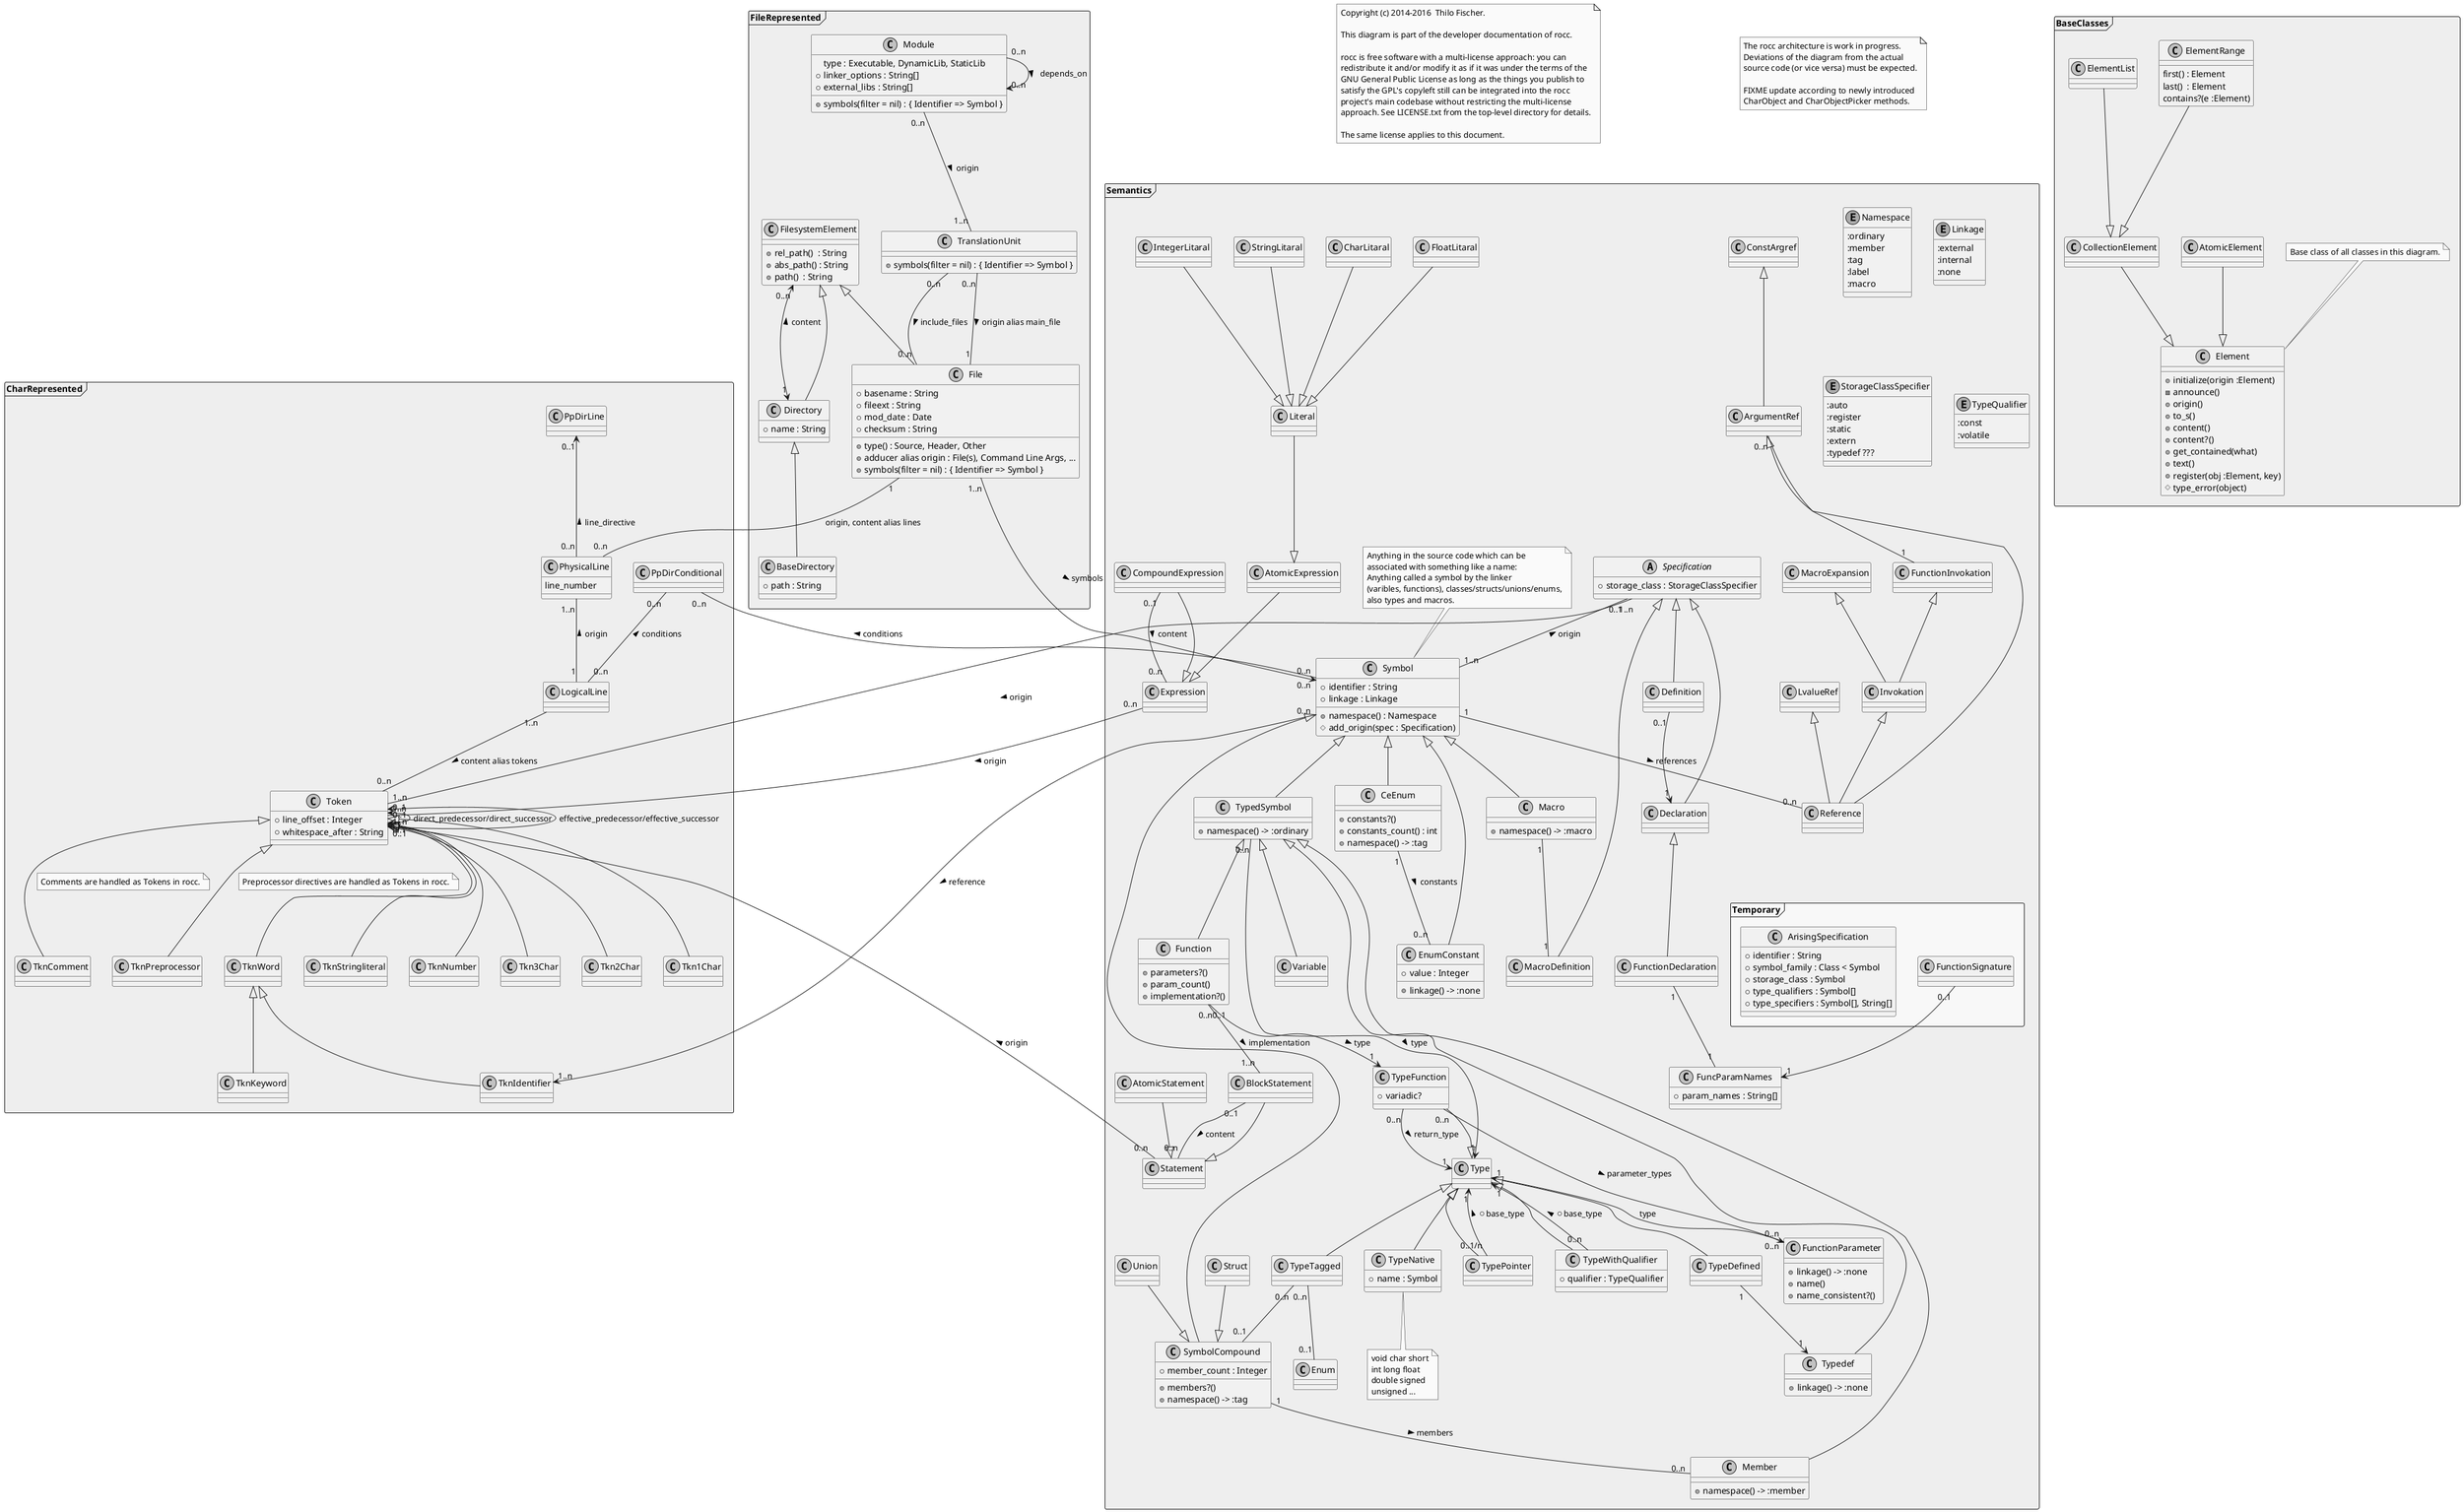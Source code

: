 @startuml

note as copyright_note
  Copyright (c) 2014-2016  Thilo Fischer.
  
  This diagram is part of the developer documentation of rocc.
 
  rocc is free software with a multi-license approach: you can
  redistribute it and/or modify it as if it was under the terms of the
  GNU General Public License as long as the things you publish to
  satisfy the GPL's copyleft still can be integrated into the rocc
  project's main codebase without restricting the multi-license
  approach. See LICENSE.txt from the top-level directory for details.
 
  The same license applies to this document.
end note

skinparam monochrome true

note as N1
  The rocc architecture is work in progress.
  Deviations of the diagram from the actual
  source code (or vice versa) must be expected.

  FIXME update according to newly introduced
  CharObject and CharObjectPicker methods.
end note

'      =============
package BaseClasses <<Frame>> #EEEEEE {
'      =============

class Element {
  + initialize(origin :Element)
  - announce()
  + origin()
  ' string representation of this element useful to identify it in debugging context
  + to_s()
  ' elements within this element's 'scope'
  + content()
  + content?()
  ' return all elements within this element's 'scope' that match the condition specified by 'what'
  + get_contained(what)
  ' source code representing this element
  + text()
  + register(obj :Element, key)
  # type_error(object)
}
note top: Base class of all classes in this diagram.

class AtomicElement {
  
}
AtomicElement --|>  Element

class CollectionElement {
  
}
CollectionElement --|>  Element

class ElementRange {
  first() : Element
  last()  : Element
  contains?(e :Element)
}
ElementRange --|> CollectionElement

class ElementList {
}
ElementList --|> CollectionElement

'       =============
' endpkg BaseClasses
'       =============
}

'      =================
package FileRepresented <<Frame>> #EEEEEE {
'      =================

class Module {
  type : Executable, DynamicLib, StaticLib
  + symbols(filter = nil) : { Identifier => Symbol }
  + linker_options : String[]
  + external_libs : String[]
}
Module "0..n" --> "0..n" Module : depends_on >

class TranslationUnit {
  + symbols(filter = nil) : { Identifier => Symbol }
}
Module "0..n" -- "1..n" TranslationUnit : origin >

class FilesystemElement {
  ' Relative path of this FilesystemElement wrt its base_directory
  + rel_path()  : String
  ' absolute path to this FilesystemElement
  + abs_path() : String
  ' path as specified by build setup and/or source code
  + path()  : String
}

class File {
  + type() : Source, Header, Other
  ' Filename without directory prefix and without filename extension
  + basename : String
  ' filename extension (excluding the introducing '.' character)
  + fileext : String
  ' Modification time stamp, will be used for quick file modification check
  + mod_date : Date
  ' Checksum on the file content, will be used for sound file modification check
  + checksum : String
  ' From where did the analysis lead rocc to this file? Can be multiple sources.
  + adducer alias origin : File(s), Command Line Args, ...
  + symbols(filter = nil) : { Identifier => Symbol }
}
FilesystemElement <|-- File
TranslationUnit   "0..n"  -- "1" File : origin alias main_file >
TranslationUnit "0..n" -- "0..n" File : include_files >

class Directory {
  + name : String
}
FilesystemElement <|-- Directory
FilesystemElement "0..n" <--> "1" Directory : content <

class BaseDirectory {
  + path : String
}
Directory <|-- BaseDirectory
'' A BaseDirectory's base_directory is the object itself.
'FilesystemElement "0..n" --> "1" BaseDirectory : base_directory

'       =================
' endpkg FileRepresented
'       =================
}

'      =================
package CharRepresented <<Frame>> #EEEEEE {
'      =================

class PhysicalLine {
  line_number
}
File "1" -- "0..n" PhysicalLine : origin, content alias lines
PpDirLine "0..1" <-- "0..n" PhysicalLine : line_directive <

class LogicalLine {
}
PhysicalLine "1..n"  -- "1" LogicalLine : origin <
PpDirConditional "0..n" -- "0..n" LogicalLine : conditions <

class Token {
  + line_offset : Integer
  ' to save alignments over multiple lines when refactoring code and changing the length of a token (planned nice-too-have feature ...)
  + whitespace_after : String
}
LogicalLine "1..n" -- "0..n" Token : content alias tokens >
' The directly previous/next Token, may be any Token in this file
' Multiplicity 0 only allowed at the very beginning/end of a file
Token "0..1" <--> "0..1" Token : direct_predecessor/direct_successor
' The previous/next Token that is not a comment or part of a preprocessor directive, might be a Token from another file
' Multiplicity 0 only allowed at the very beginning/end of a translation unit
Token "0..1" <--> "0..1" Token : effective_predecessor/effective_successor

Token  <|-- TknComment
note on link : Comments are handled as Tokens in rocc.

Token  <|-- TknPreprocessor
note on link : Preprocessor directives are handled as Tokens in rocc.

Token  <|-- TknWord
TknWord <|-- TknKeyword
TknWord <|-- TknIdentifier

Token <|-- TknStringliteral
Token <|-- TknNumber
Token <|-- Tkn3Char
Token <|-- Tkn2Char
Token <|-- Tkn1Char

'       =================
' endpkg CharRepresented
'       =================
}


'      =============
package Semantics <<Frame>> #EEEEEE {
'      =============

' The will be no Specification objects, each Specification is either a Declaration or a Definition
abstract class Specification {
  + storage_class : StorageClassSpecifier
}
Token "1..n" -- "0..1" Specification : origin <

class Declaration {
}
Specification <|-- Declaration

class FunctionDeclaration {
}
Declaration <|-- FunctionDeclaration

class Definition {
}
Specification <|-- Definition

Definition "0..1" --> "1" Declaration


class Symbol {
  + identifier : String
  + namespace() : Namespace
  + linkage : Linkage
  # add_origin(spec : Specification)
}
note top
  Anything in the source code which can be
  associated with something like a name:
  Anything called a symbol by the linker
  (varibles, functions), classes/structs/unions/enums,
  also types and macros.
end note
Symbol "0..n" <-- "1..n" File : symbols <
PpDirConditional "0..n" -- "0..n" Symbol : conditions <
' All specifications and all usages of a Symbol is a reference to it.
TknIdentifier "1..n" <-- "0..n" Symbol : reference <

Specification "1..n" -- "1..n" Symbol : origin <

enum Namespace {
  :ordinary
  :member
  :tag
  :label
  :macro
}

enum Linkage {
  :external
  :internal
  :none
}


class TypedSymbol {
  + namespace() -> :ordinary
}
Symbol <|-- TypedSymbol
Type "1" <-- "0..n" TypedSymbol : type <

Type <|-- TypeNative
class TypeNative {
  + name : Symbol
}
note bottom
void char short
int long float
double signed
unsigned ...
end note

'Type <|-- TypeCompound
'TypeCompound "0..n" -- "1" SymbolCompound
'Type <|-- TypeEnum
'TypeEnum "0..n" -- "1" Enum
Type <|-- TypeTagged
TypeTagged "0..n" -- "0..1" SymbolCompound
TypeTagged "0..n" -- "0..1" Enum

Type <|-- TypePointer
TypePointer "0..1/n" --> "1" Type : + base_type >

Type <|-- TypeDefined
TypeDefined "1" --> "1" Typedef

'Type <|-- TypeWithStorageClass
'TypeWithStorageClass "0..n" --> "1" Type : + base_type >
'class TypeWithStorageClass {
'  + storage_class : StorageClassSpecifier
'}
enum StorageClassSpecifier {
  :auto
  :register
  :static
  :extern
  :typedef ???
}

Type <|-- TypeWithQualifier
TypeWithQualifier "0..n" --> "1" Type : + base_type >
class TypeWithQualifier {
  + qualifier : TypeQualifier
}
enum TypeQualifier {
  :const
  :volatile
}

class TypeFunction {
  + variadic?
}
Type <|-- TypeFunction
TypeFunction "0..n" --> "1" Type : return_type >
TypeFunction "0..n" --> "0..n" FunctionParameter : parameter_types >

class FunctionParameter {
  + linkage() -> :none
  ' name used in implementation (if available), name used in specification (if unique), nil otherwise
  + name()
  ' same name used in all the function's specifications?
  + name_consistent?()
}
Type "1" <-- "0..n" FunctionParameter : type

TypedSymbol <|-- Typedef
class Typedef {
  + linkage() -> :none
}
TypedSymbol <|-- Variable

class Function {
  ' if param_count > 0
  + parameters?()
  + param_count()
  ' implementation found?
  + implementation?()
}
TypedSymbol <|-- Function
Function "0..1" -- "1..n" BlockStatement : implementation >
Function "0..n" --> "1" TypeFunction : type >

class FuncParamNames {
  + param_names : String[]
}
' Only if it is a function's specification.
FunctionDeclaration "1" -- "1" FuncParamNames

class SymbolCompound {
  + members?()
+ member_count : Integer
  + namespace() -> :tag
}
Symbol <|-- SymbolCompound
Struct --|> SymbolCompound
Union  --|> SymbolCompound

class Member {
  + namespace() -> :member
}
TypedSymbol <|-- Member
SymbolCompound "1" -- "0..n" Member : members >

' Naming the class Enum confuses plantuml => CeEnum
class CeEnum {
  + constants?()
  + constants_count() : int
  + namespace() -> :tag
}
Symbol <|-- CeEnum

class EnumConstant {
  + linkage() -> :none
  + value : Integer
}
Symbol <|-- EnumConstant
CeEnum "1" -- "0..n" EnumConstant : constants >

class Macro {
  + namespace() -> :macro
}
Symbol <|-- Macro

class MacroDefinition {
}
Specification <|-- MacroDefinition
Macro "1" -- "1" MacroDefinition

class Statement {
}
' A Token can be associated with more than one Statement due to PP conditionals. (XXX Necessary?)
Statement "0..n" -- "1..n" Token : origin >
AtomicStatement --|> Statement
BlockStatement  --|> Statement
' The BlockStatement being a Function's implementation is the only Statement not associated with a parent BlockStatement.
BlockStatement "0..1" -- "0..n" Statement : content >

class Expression {
}
' A Token can be associated with more than one Expression due to PP conditionals. (XXX Necessary?)
Expression "0..n" -- "1..n" Token : origin >
AtomicExpression --|> Expression
CompoundExpression --|> Expression
CompoundExpression "0..1" -- "0..n" Expression : content >

Literal --|> AtomicExpression
IntegerLitaral --|> Literal
FloatLitaral --|> Literal
CharLitaral --|> Literal
StringLitaral --|> Literal

class Reference {
}
Symbol "1" -- "0..n" Reference : references >

Invokation <|-- Reference
MacroExpansion <|-- Invokation
FunctionInvokation <|-- Invokation

LvalueRef <|-- Reference
ArgumentRef <|-- Reference
ConstArgref <|-- ArgumentRef

ArgumentRef "0..n" -- "1" FunctionInvokation


package Temporary <<Frame>> #F8F8F8 {

  class FunctionSignature {
  }
  FunctionSignature "0..1" --> "1" FuncParamNames
  
  class ArisingSpecification {
    + identifier : String
    + symbol_family : Class < Symbol
    + storage_class : Symbol
    + type_qualifiers : Symbol[]
    + type_specifiers : Symbol[], String[]
  }

' endpkg Temporary
}


'       ===========
' endpkg Semantics
'       ===========
}

@enduml
